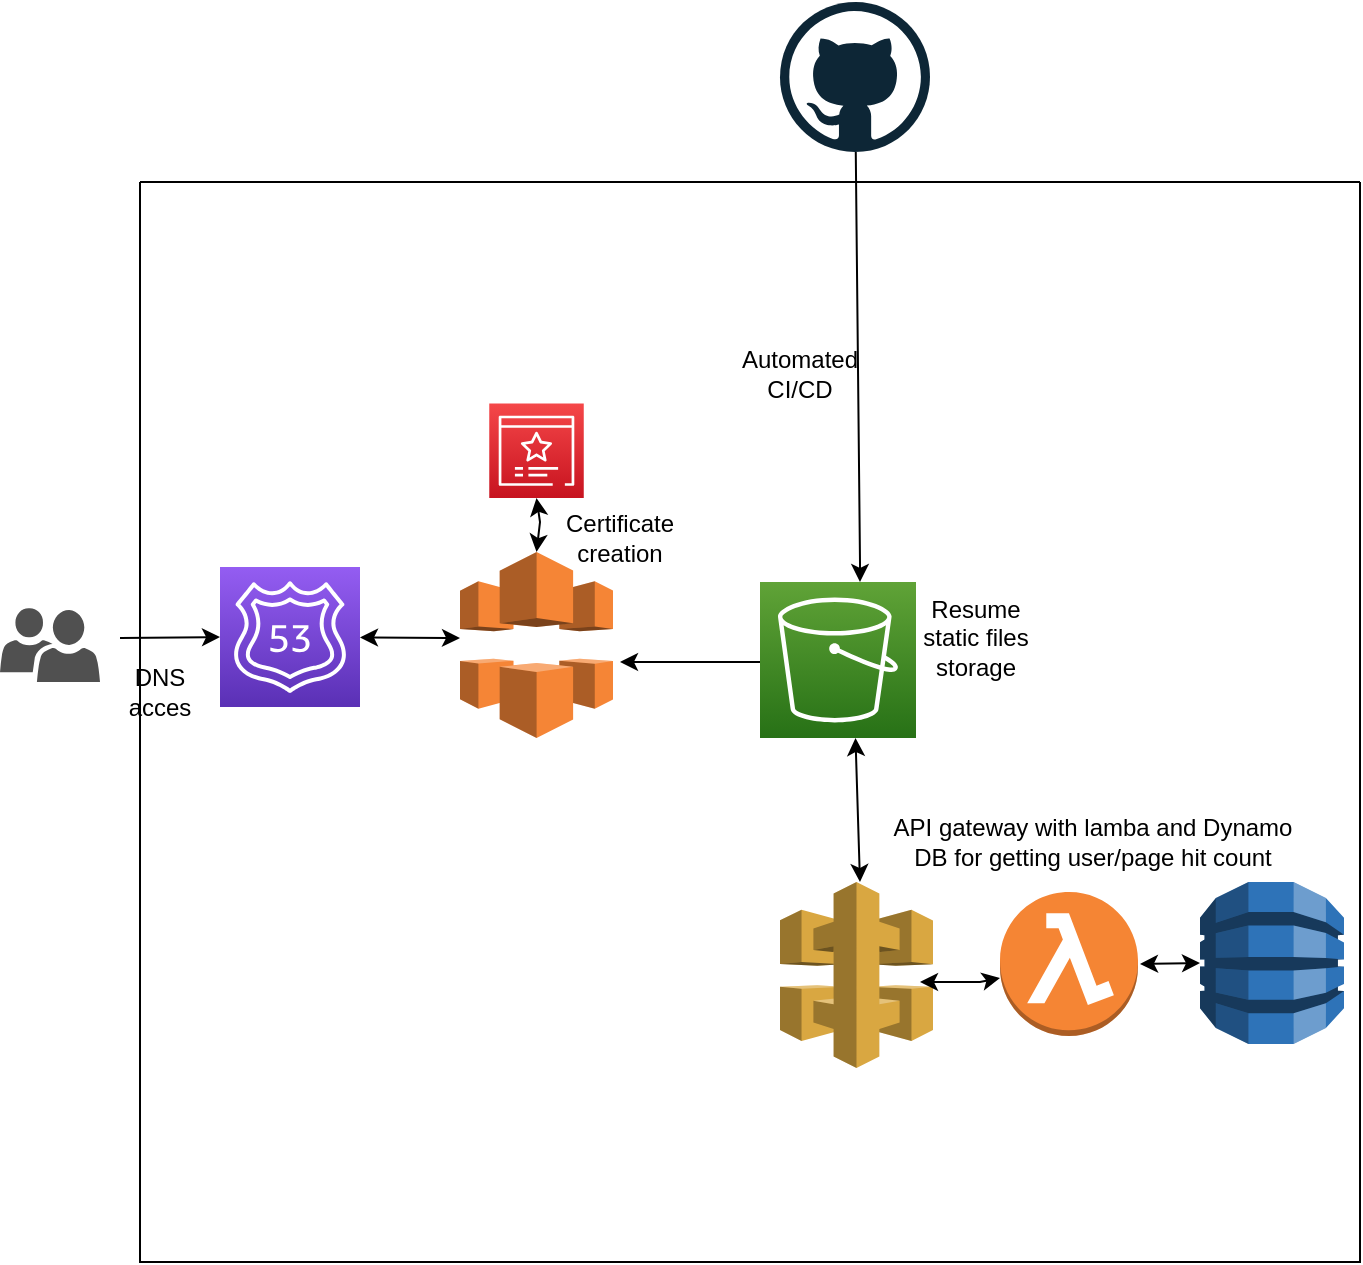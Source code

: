 <mxfile version="20.8.23" type="github">
  <diagram name="Page-1" id="y1dAeT7xC99VqLzQ5ByR">
    <mxGraphModel dx="1644" dy="1562" grid="1" gridSize="10" guides="1" tooltips="1" connect="1" arrows="1" fold="1" page="1" pageScale="1" pageWidth="850" pageHeight="1100" math="0" shadow="0">
      <root>
        <mxCell id="0" />
        <mxCell id="1" parent="0" />
        <mxCell id="iQKLv8ELs9eyA_wGUFIE-2" value="" style="swimlane;startSize=0;" vertex="1" parent="1">
          <mxGeometry x="-40" y="50" width="610" height="540" as="geometry" />
        </mxCell>
        <mxCell id="iQKLv8ELs9eyA_wGUFIE-1" value="" style="sketch=0;points=[[0,0,0],[0.25,0,0],[0.5,0,0],[0.75,0,0],[1,0,0],[0,1,0],[0.25,1,0],[0.5,1,0],[0.75,1,0],[1,1,0],[0,0.25,0],[0,0.5,0],[0,0.75,0],[1,0.25,0],[1,0.5,0],[1,0.75,0]];outlineConnect=0;fontColor=#232F3E;gradientColor=#60A337;gradientDirection=north;fillColor=#277116;strokeColor=#ffffff;dashed=0;verticalLabelPosition=bottom;verticalAlign=top;align=center;html=1;fontSize=12;fontStyle=0;aspect=fixed;shape=mxgraph.aws4.resourceIcon;resIcon=mxgraph.aws4.s3;" vertex="1" parent="iQKLv8ELs9eyA_wGUFIE-2">
          <mxGeometry x="310" y="200" width="78" height="78" as="geometry" />
        </mxCell>
        <mxCell id="iQKLv8ELs9eyA_wGUFIE-3" value="" style="outlineConnect=0;dashed=0;verticalLabelPosition=bottom;verticalAlign=top;align=center;html=1;shape=mxgraph.aws3.cloudfront;fillColor=#F58536;gradientColor=none;" vertex="1" parent="iQKLv8ELs9eyA_wGUFIE-2">
          <mxGeometry x="160" y="185" width="76.5" height="93" as="geometry" />
        </mxCell>
        <mxCell id="iQKLv8ELs9eyA_wGUFIE-5" value="" style="sketch=0;points=[[0,0,0],[0.25,0,0],[0.5,0,0],[0.75,0,0],[1,0,0],[0,1,0],[0.25,1,0],[0.5,1,0],[0.75,1,0],[1,1,0],[0,0.25,0],[0,0.5,0],[0,0.75,0],[1,0.25,0],[1,0.5,0],[1,0.75,0]];outlineConnect=0;fontColor=#232F3E;gradientColor=#945DF2;gradientDirection=north;fillColor=#5A30B5;strokeColor=#ffffff;dashed=0;verticalLabelPosition=bottom;verticalAlign=top;align=center;html=1;fontSize=12;fontStyle=0;aspect=fixed;shape=mxgraph.aws4.resourceIcon;resIcon=mxgraph.aws4.route_53;" vertex="1" parent="iQKLv8ELs9eyA_wGUFIE-2">
          <mxGeometry x="40" y="192.5" width="70" height="70" as="geometry" />
        </mxCell>
        <mxCell id="iQKLv8ELs9eyA_wGUFIE-4" value="" style="endArrow=classic;html=1;rounded=0;" edge="1" parent="iQKLv8ELs9eyA_wGUFIE-2">
          <mxGeometry width="50" height="50" relative="1" as="geometry">
            <mxPoint x="310" y="240" as="sourcePoint" />
            <mxPoint x="240" y="240" as="targetPoint" />
            <Array as="points">
              <mxPoint x="250" y="240" />
              <mxPoint x="240" y="240" />
            </Array>
          </mxGeometry>
        </mxCell>
        <mxCell id="iQKLv8ELs9eyA_wGUFIE-10" value="" style="endArrow=classic;html=1;rounded=0;entryX=0;entryY=0.5;entryDx=0;entryDy=0;entryPerimeter=0;" edge="1" parent="iQKLv8ELs9eyA_wGUFIE-2" target="iQKLv8ELs9eyA_wGUFIE-5">
          <mxGeometry width="50" height="50" relative="1" as="geometry">
            <mxPoint x="-10" y="228" as="sourcePoint" />
            <mxPoint x="40" y="180" as="targetPoint" />
          </mxGeometry>
        </mxCell>
        <mxCell id="iQKLv8ELs9eyA_wGUFIE-11" value="" style="sketch=0;points=[[0,0,0],[0.25,0,0],[0.5,0,0],[0.75,0,0],[1,0,0],[0,1,0],[0.25,1,0],[0.5,1,0],[0.75,1,0],[1,1,0],[0,0.25,0],[0,0.5,0],[0,0.75,0],[1,0.25,0],[1,0.5,0],[1,0.75,0]];outlineConnect=0;fontColor=#232F3E;gradientColor=#F54749;gradientDirection=north;fillColor=#C7131F;strokeColor=#ffffff;dashed=0;verticalLabelPosition=bottom;verticalAlign=top;align=center;html=1;fontSize=12;fontStyle=0;aspect=fixed;shape=mxgraph.aws4.resourceIcon;resIcon=mxgraph.aws4.certificate_manager_3;" vertex="1" parent="iQKLv8ELs9eyA_wGUFIE-2">
          <mxGeometry x="174.63" y="110.75" width="47.25" height="47.25" as="geometry" />
        </mxCell>
        <mxCell id="iQKLv8ELs9eyA_wGUFIE-13" value="" style="endArrow=classic;startArrow=classic;html=1;rounded=0;entryX=0.5;entryY=1;entryDx=0;entryDy=0;entryPerimeter=0;exitX=0.5;exitY=0;exitDx=0;exitDy=0;exitPerimeter=0;" edge="1" parent="iQKLv8ELs9eyA_wGUFIE-2" source="iQKLv8ELs9eyA_wGUFIE-3" target="iQKLv8ELs9eyA_wGUFIE-11">
          <mxGeometry width="50" height="50" relative="1" as="geometry">
            <mxPoint x="300" y="220" as="sourcePoint" />
            <mxPoint x="350" y="170" as="targetPoint" />
            <Array as="points">
              <mxPoint x="200" y="170" />
            </Array>
          </mxGeometry>
        </mxCell>
        <mxCell id="iQKLv8ELs9eyA_wGUFIE-16" value="" style="outlineConnect=0;dashed=0;verticalLabelPosition=bottom;verticalAlign=top;align=center;html=1;shape=mxgraph.aws3.api_gateway;fillColor=#D9A741;gradientColor=none;" vertex="1" parent="iQKLv8ELs9eyA_wGUFIE-2">
          <mxGeometry x="320" y="350" width="76.5" height="93" as="geometry" />
        </mxCell>
        <mxCell id="iQKLv8ELs9eyA_wGUFIE-17" value="" style="outlineConnect=0;dashed=0;verticalLabelPosition=bottom;verticalAlign=top;align=center;html=1;shape=mxgraph.aws3.dynamo_db;fillColor=#2E73B8;gradientColor=none;" vertex="1" parent="iQKLv8ELs9eyA_wGUFIE-2">
          <mxGeometry x="530" y="350" width="72" height="81" as="geometry" />
        </mxCell>
        <mxCell id="iQKLv8ELs9eyA_wGUFIE-18" value="" style="outlineConnect=0;dashed=0;verticalLabelPosition=bottom;verticalAlign=top;align=center;html=1;shape=mxgraph.aws3.lambda_function;fillColor=#F58534;gradientColor=none;" vertex="1" parent="iQKLv8ELs9eyA_wGUFIE-2">
          <mxGeometry x="430" y="355" width="69" height="72" as="geometry" />
        </mxCell>
        <mxCell id="iQKLv8ELs9eyA_wGUFIE-22" value="" style="endArrow=classic;startArrow=classic;html=1;rounded=0;" edge="1" parent="iQKLv8ELs9eyA_wGUFIE-2">
          <mxGeometry width="50" height="50" relative="1" as="geometry">
            <mxPoint x="357.75" y="278" as="sourcePoint" />
            <mxPoint x="360" y="350" as="targetPoint" />
            <Array as="points" />
          </mxGeometry>
        </mxCell>
        <mxCell id="iQKLv8ELs9eyA_wGUFIE-26" value="" style="endArrow=classic;startArrow=classic;html=1;rounded=0;entryX=0;entryY=0.5;entryDx=0;entryDy=0;entryPerimeter=0;" edge="1" parent="iQKLv8ELs9eyA_wGUFIE-2" target="iQKLv8ELs9eyA_wGUFIE-17">
          <mxGeometry width="50" height="50" relative="1" as="geometry">
            <mxPoint x="500" y="391" as="sourcePoint" />
            <mxPoint x="540" y="340" as="targetPoint" />
            <Array as="points" />
          </mxGeometry>
        </mxCell>
        <mxCell id="iQKLv8ELs9eyA_wGUFIE-28" value="Automated CI/CD" style="text;strokeColor=none;align=center;fillColor=none;html=1;verticalAlign=middle;whiteSpace=wrap;rounded=0;" vertex="1" parent="iQKLv8ELs9eyA_wGUFIE-2">
          <mxGeometry x="300" y="80.75" width="60" height="30" as="geometry" />
        </mxCell>
        <mxCell id="iQKLv8ELs9eyA_wGUFIE-31" value="Certificate creation" style="text;strokeColor=none;align=center;fillColor=none;html=1;verticalAlign=middle;whiteSpace=wrap;rounded=0;" vertex="1" parent="iQKLv8ELs9eyA_wGUFIE-2">
          <mxGeometry x="210" y="162.5" width="60" height="30" as="geometry" />
        </mxCell>
        <mxCell id="iQKLv8ELs9eyA_wGUFIE-32" value="Resume static files storage" style="text;strokeColor=none;align=center;fillColor=none;html=1;verticalAlign=middle;whiteSpace=wrap;rounded=0;" vertex="1" parent="iQKLv8ELs9eyA_wGUFIE-2">
          <mxGeometry x="388" y="212.5" width="60" height="30" as="geometry" />
        </mxCell>
        <mxCell id="iQKLv8ELs9eyA_wGUFIE-33" value="API gateway with lamba and Dynamo DB for getting user/page hit count" style="text;strokeColor=none;align=center;fillColor=none;html=1;verticalAlign=middle;whiteSpace=wrap;rounded=0;" vertex="1" parent="iQKLv8ELs9eyA_wGUFIE-2">
          <mxGeometry x="372" y="320" width="209" height="20" as="geometry" />
        </mxCell>
        <mxCell id="iQKLv8ELs9eyA_wGUFIE-8" value="" style="endArrow=classic;startArrow=classic;html=1;rounded=0;" edge="1" parent="1" target="iQKLv8ELs9eyA_wGUFIE-5">
          <mxGeometry width="50" height="50" relative="1" as="geometry">
            <mxPoint x="120" y="278" as="sourcePoint" />
            <mxPoint x="310" y="220" as="targetPoint" />
            <Array as="points" />
          </mxGeometry>
        </mxCell>
        <mxCell id="iQKLv8ELs9eyA_wGUFIE-9" value="" style="sketch=0;pointerEvents=1;shadow=0;dashed=0;html=1;strokeColor=none;labelPosition=center;verticalLabelPosition=bottom;verticalAlign=top;align=center;fillColor=#505050;shape=mxgraph.mscae.intune.user_group" vertex="1" parent="1">
          <mxGeometry x="-110" y="263" width="50" height="37" as="geometry" />
        </mxCell>
        <mxCell id="iQKLv8ELs9eyA_wGUFIE-14" value="" style="dashed=0;outlineConnect=0;html=1;align=center;labelPosition=center;verticalLabelPosition=bottom;verticalAlign=top;shape=mxgraph.weblogos.github" vertex="1" parent="1">
          <mxGeometry x="280" y="-40" width="75" height="75" as="geometry" />
        </mxCell>
        <mxCell id="iQKLv8ELs9eyA_wGUFIE-15" value="" style="endArrow=classic;html=1;rounded=0;" edge="1" parent="1" source="iQKLv8ELs9eyA_wGUFIE-14">
          <mxGeometry width="50" height="50" relative="1" as="geometry">
            <mxPoint x="260" y="200" as="sourcePoint" />
            <mxPoint x="320" y="250" as="targetPoint" />
            <Array as="points">
              <mxPoint x="320" y="240" />
            </Array>
          </mxGeometry>
        </mxCell>
        <mxCell id="iQKLv8ELs9eyA_wGUFIE-23" value="" style="endArrow=classic;startArrow=classic;html=1;rounded=0;" edge="1" parent="1" target="iQKLv8ELs9eyA_wGUFIE-18">
          <mxGeometry width="50" height="50" relative="1" as="geometry">
            <mxPoint x="350" y="450" as="sourcePoint" />
            <mxPoint x="310" y="370" as="targetPoint" />
            <Array as="points">
              <mxPoint x="360" y="450" />
              <mxPoint x="380" y="450" />
            </Array>
          </mxGeometry>
        </mxCell>
        <mxCell id="iQKLv8ELs9eyA_wGUFIE-29" value="DNS acces" style="text;strokeColor=none;align=center;fillColor=none;html=1;verticalAlign=middle;whiteSpace=wrap;rounded=0;" vertex="1" parent="1">
          <mxGeometry x="-60" y="290" width="60" height="30" as="geometry" />
        </mxCell>
      </root>
    </mxGraphModel>
  </diagram>
</mxfile>
